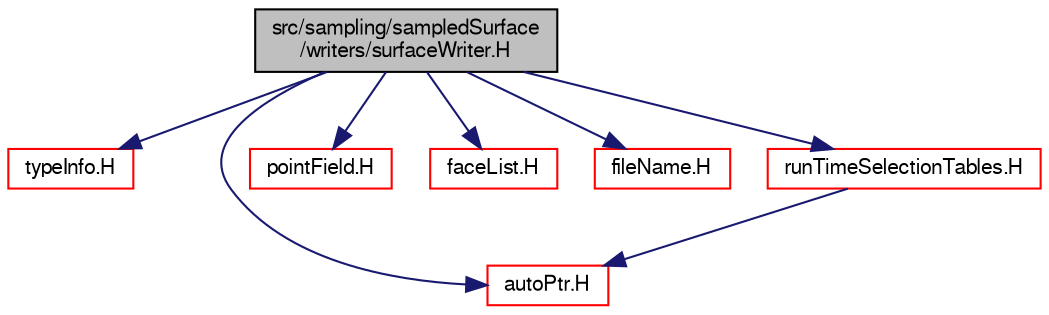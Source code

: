 digraph "src/sampling/sampledSurface/writers/surfaceWriter.H"
{
  bgcolor="transparent";
  edge [fontname="FreeSans",fontsize="10",labelfontname="FreeSans",labelfontsize="10"];
  node [fontname="FreeSans",fontsize="10",shape=record];
  Node0 [label="src/sampling/sampledSurface\l/writers/surfaceWriter.H",height=0.2,width=0.4,color="black", fillcolor="grey75", style="filled", fontcolor="black"];
  Node0 -> Node1 [color="midnightblue",fontsize="10",style="solid",fontname="FreeSans"];
  Node1 [label="typeInfo.H",height=0.2,width=0.4,color="red",URL="$a09341.html"];
  Node0 -> Node44 [color="midnightblue",fontsize="10",style="solid",fontname="FreeSans"];
  Node44 [label="autoPtr.H",height=0.2,width=0.4,color="red",URL="$a11078.html"];
  Node0 -> Node46 [color="midnightblue",fontsize="10",style="solid",fontname="FreeSans"];
  Node46 [label="pointField.H",height=0.2,width=0.4,color="red",URL="$a12062.html"];
  Node0 -> Node108 [color="midnightblue",fontsize="10",style="solid",fontname="FreeSans"];
  Node108 [label="faceList.H",height=0.2,width=0.4,color="red",URL="$a11342.html"];
  Node0 -> Node32 [color="midnightblue",fontsize="10",style="solid",fontname="FreeSans"];
  Node32 [label="fileName.H",height=0.2,width=0.4,color="red",URL="$a12584.html"];
  Node0 -> Node123 [color="midnightblue",fontsize="10",style="solid",fontname="FreeSans"];
  Node123 [label="runTimeSelectionTables.H",height=0.2,width=0.4,color="red",URL="$a09266.html",tooltip="Macros to ease declaration of run-time selection tables. "];
  Node123 -> Node44 [color="midnightblue",fontsize="10",style="solid",fontname="FreeSans"];
}
